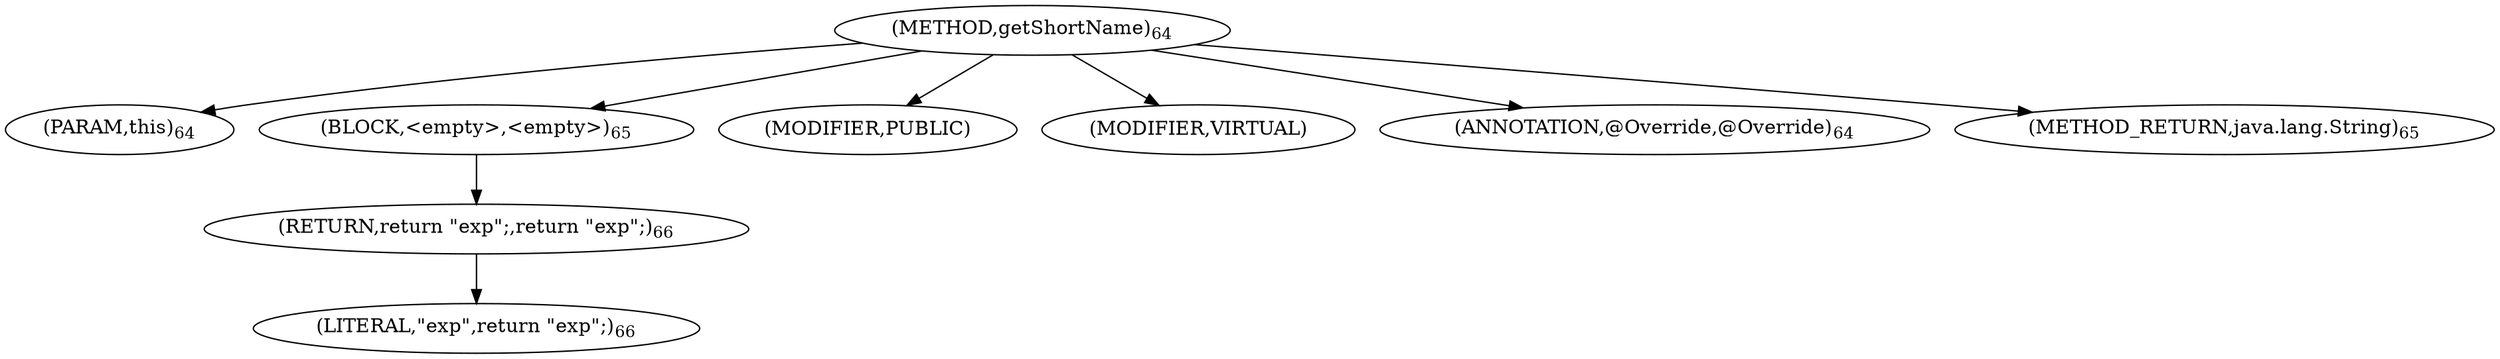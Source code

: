 digraph "getShortName" {  
"130" [label = <(METHOD,getShortName)<SUB>64</SUB>> ]
"131" [label = <(PARAM,this)<SUB>64</SUB>> ]
"132" [label = <(BLOCK,&lt;empty&gt;,&lt;empty&gt;)<SUB>65</SUB>> ]
"133" [label = <(RETURN,return &quot;exp&quot;;,return &quot;exp&quot;;)<SUB>66</SUB>> ]
"134" [label = <(LITERAL,&quot;exp&quot;,return &quot;exp&quot;;)<SUB>66</SUB>> ]
"135" [label = <(MODIFIER,PUBLIC)> ]
"136" [label = <(MODIFIER,VIRTUAL)> ]
"137" [label = <(ANNOTATION,@Override,@Override)<SUB>64</SUB>> ]
"138" [label = <(METHOD_RETURN,java.lang.String)<SUB>65</SUB>> ]
  "130" -> "131" 
  "130" -> "132" 
  "130" -> "135" 
  "130" -> "136" 
  "130" -> "137" 
  "130" -> "138" 
  "132" -> "133" 
  "133" -> "134" 
}
